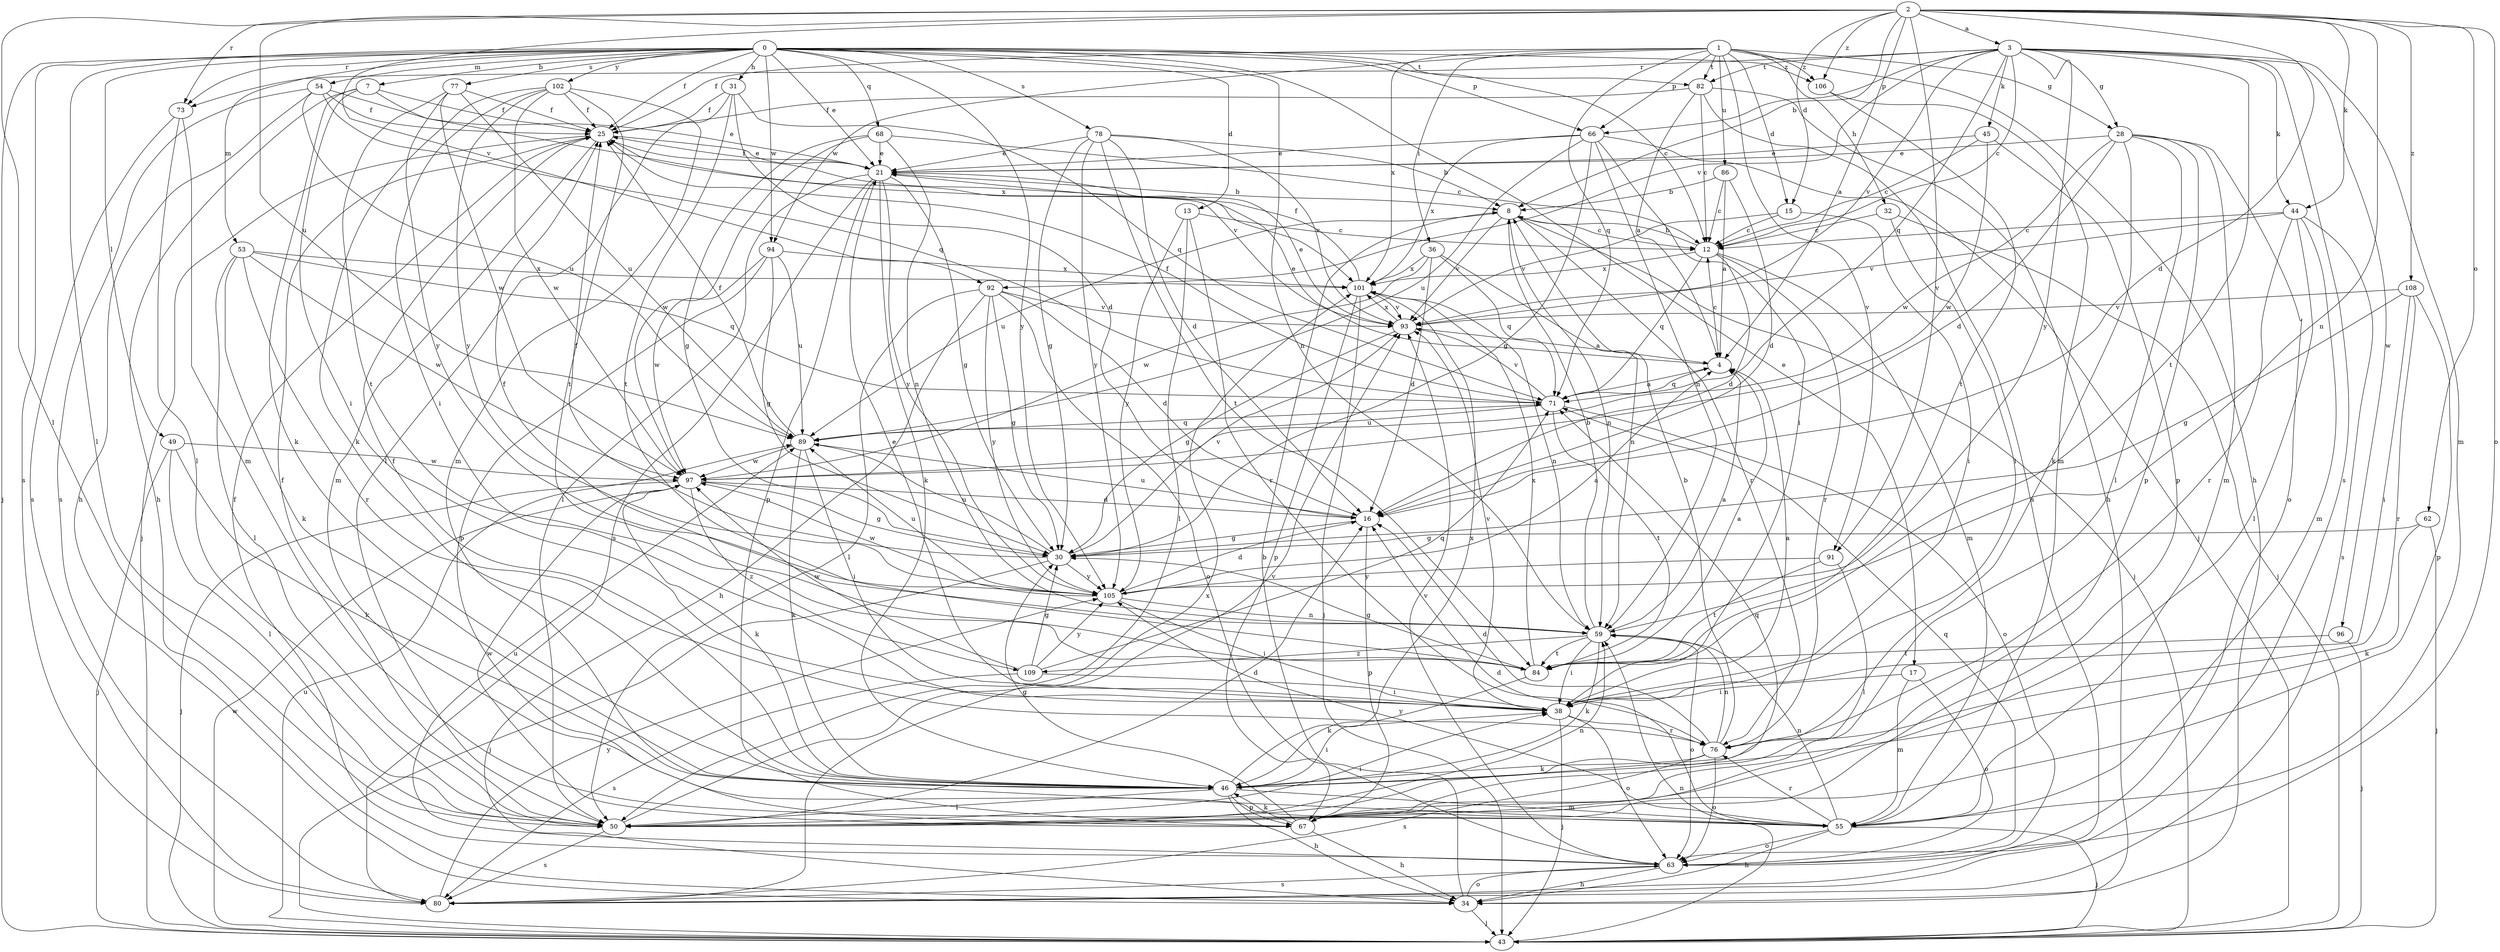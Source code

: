 strict digraph  {
0;
1;
2;
3;
4;
7;
8;
12;
13;
15;
16;
17;
21;
25;
28;
30;
31;
32;
34;
36;
38;
43;
44;
45;
46;
49;
50;
53;
54;
55;
59;
62;
63;
66;
67;
68;
71;
73;
76;
77;
78;
80;
82;
84;
86;
89;
91;
92;
93;
94;
96;
97;
101;
102;
105;
106;
108;
109;
0 -> 7  [label=b];
0 -> 12  [label=c];
0 -> 13  [label=d];
0 -> 17  [label=e];
0 -> 21  [label=e];
0 -> 25  [label=f];
0 -> 31  [label=h];
0 -> 43  [label=j];
0 -> 49  [label=l];
0 -> 50  [label=l];
0 -> 53  [label=m];
0 -> 54  [label=m];
0 -> 59  [label=n];
0 -> 66  [label=p];
0 -> 68  [label=q];
0 -> 73  [label=r];
0 -> 77  [label=s];
0 -> 78  [label=s];
0 -> 80  [label=s];
0 -> 82  [label=t];
0 -> 94  [label=w];
0 -> 102  [label=y];
0 -> 105  [label=y];
0 -> 106  [label=z];
1 -> 15  [label=d];
1 -> 25  [label=f];
1 -> 28  [label=g];
1 -> 32  [label=h];
1 -> 34  [label=h];
1 -> 36  [label=i];
1 -> 66  [label=p];
1 -> 71  [label=q];
1 -> 82  [label=t];
1 -> 86  [label=u];
1 -> 91  [label=v];
1 -> 94  [label=w];
1 -> 101  [label=x];
1 -> 106  [label=z];
2 -> 3  [label=a];
2 -> 4  [label=a];
2 -> 8  [label=b];
2 -> 15  [label=d];
2 -> 16  [label=d];
2 -> 44  [label=k];
2 -> 50  [label=l];
2 -> 59  [label=n];
2 -> 62  [label=o];
2 -> 63  [label=o];
2 -> 73  [label=r];
2 -> 89  [label=u];
2 -> 91  [label=v];
2 -> 92  [label=v];
2 -> 106  [label=z];
2 -> 108  [label=z];
3 -> 12  [label=c];
3 -> 28  [label=g];
3 -> 44  [label=k];
3 -> 45  [label=k];
3 -> 55  [label=m];
3 -> 66  [label=p];
3 -> 71  [label=q];
3 -> 73  [label=r];
3 -> 80  [label=s];
3 -> 82  [label=t];
3 -> 84  [label=t];
3 -> 92  [label=v];
3 -> 93  [label=v];
3 -> 96  [label=w];
3 -> 105  [label=y];
4 -> 12  [label=c];
4 -> 21  [label=e];
4 -> 71  [label=q];
7 -> 25  [label=f];
7 -> 34  [label=h];
7 -> 38  [label=i];
7 -> 46  [label=k];
7 -> 101  [label=x];
8 -> 12  [label=c];
8 -> 43  [label=j];
8 -> 59  [label=n];
8 -> 76  [label=r];
8 -> 89  [label=u];
8 -> 93  [label=v];
12 -> 8  [label=b];
12 -> 16  [label=d];
12 -> 55  [label=m];
12 -> 71  [label=q];
12 -> 76  [label=r];
12 -> 101  [label=x];
13 -> 12  [label=c];
13 -> 50  [label=l];
13 -> 76  [label=r];
13 -> 105  [label=y];
15 -> 12  [label=c];
15 -> 38  [label=i];
15 -> 93  [label=v];
16 -> 30  [label=g];
16 -> 67  [label=p];
16 -> 89  [label=u];
17 -> 38  [label=i];
17 -> 55  [label=m];
17 -> 63  [label=o];
21 -> 8  [label=b];
21 -> 25  [label=f];
21 -> 30  [label=g];
21 -> 46  [label=k];
21 -> 50  [label=l];
21 -> 67  [label=p];
21 -> 80  [label=s];
21 -> 105  [label=y];
25 -> 21  [label=e];
25 -> 43  [label=j];
25 -> 55  [label=m];
25 -> 93  [label=v];
28 -> 16  [label=d];
28 -> 21  [label=e];
28 -> 46  [label=k];
28 -> 50  [label=l];
28 -> 55  [label=m];
28 -> 63  [label=o];
28 -> 67  [label=p];
28 -> 97  [label=w];
30 -> 25  [label=f];
30 -> 43  [label=j];
30 -> 89  [label=u];
30 -> 93  [label=v];
30 -> 105  [label=y];
31 -> 16  [label=d];
31 -> 25  [label=f];
31 -> 50  [label=l];
31 -> 71  [label=q];
31 -> 84  [label=t];
32 -> 12  [label=c];
32 -> 38  [label=i];
32 -> 43  [label=j];
34 -> 8  [label=b];
34 -> 43  [label=j];
34 -> 63  [label=o];
36 -> 16  [label=d];
36 -> 59  [label=n];
36 -> 71  [label=q];
36 -> 97  [label=w];
36 -> 101  [label=x];
38 -> 4  [label=a];
38 -> 21  [label=e];
38 -> 43  [label=j];
38 -> 63  [label=o];
38 -> 76  [label=r];
38 -> 93  [label=v];
43 -> 59  [label=n];
43 -> 89  [label=u];
43 -> 97  [label=w];
44 -> 12  [label=c];
44 -> 50  [label=l];
44 -> 55  [label=m];
44 -> 76  [label=r];
44 -> 80  [label=s];
44 -> 93  [label=v];
45 -> 12  [label=c];
45 -> 21  [label=e];
45 -> 67  [label=p];
45 -> 97  [label=w];
46 -> 25  [label=f];
46 -> 34  [label=h];
46 -> 38  [label=i];
46 -> 50  [label=l];
46 -> 55  [label=m];
46 -> 67  [label=p];
46 -> 101  [label=x];
49 -> 43  [label=j];
49 -> 46  [label=k];
49 -> 50  [label=l];
49 -> 97  [label=w];
50 -> 16  [label=d];
50 -> 25  [label=f];
50 -> 38  [label=i];
50 -> 59  [label=n];
50 -> 71  [label=q];
50 -> 80  [label=s];
50 -> 93  [label=v];
53 -> 46  [label=k];
53 -> 50  [label=l];
53 -> 71  [label=q];
53 -> 76  [label=r];
53 -> 97  [label=w];
53 -> 101  [label=x];
54 -> 21  [label=e];
54 -> 25  [label=f];
54 -> 34  [label=h];
54 -> 71  [label=q];
54 -> 80  [label=s];
54 -> 89  [label=u];
55 -> 16  [label=d];
55 -> 34  [label=h];
55 -> 43  [label=j];
55 -> 59  [label=n];
55 -> 63  [label=o];
55 -> 76  [label=r];
55 -> 105  [label=y];
59 -> 4  [label=a];
59 -> 8  [label=b];
59 -> 25  [label=f];
59 -> 38  [label=i];
59 -> 46  [label=k];
59 -> 63  [label=o];
59 -> 84  [label=t];
59 -> 109  [label=z];
62 -> 30  [label=g];
62 -> 43  [label=j];
62 -> 46  [label=k];
63 -> 25  [label=f];
63 -> 34  [label=h];
63 -> 71  [label=q];
63 -> 80  [label=s];
63 -> 89  [label=u];
63 -> 93  [label=v];
66 -> 21  [label=e];
66 -> 30  [label=g];
66 -> 38  [label=i];
66 -> 43  [label=j];
66 -> 59  [label=n];
66 -> 89  [label=u];
66 -> 101  [label=x];
67 -> 30  [label=g];
67 -> 34  [label=h];
67 -> 46  [label=k];
67 -> 97  [label=w];
68 -> 12  [label=c];
68 -> 21  [label=e];
68 -> 30  [label=g];
68 -> 59  [label=n];
68 -> 97  [label=w];
71 -> 4  [label=a];
71 -> 25  [label=f];
71 -> 63  [label=o];
71 -> 84  [label=t];
71 -> 89  [label=u];
71 -> 93  [label=v];
73 -> 50  [label=l];
73 -> 55  [label=m];
73 -> 80  [label=s];
76 -> 8  [label=b];
76 -> 16  [label=d];
76 -> 46  [label=k];
76 -> 59  [label=n];
76 -> 63  [label=o];
76 -> 80  [label=s];
77 -> 25  [label=f];
77 -> 84  [label=t];
77 -> 89  [label=u];
77 -> 97  [label=w];
77 -> 105  [label=y];
78 -> 8  [label=b];
78 -> 16  [label=d];
78 -> 21  [label=e];
78 -> 30  [label=g];
78 -> 84  [label=t];
78 -> 93  [label=v];
78 -> 105  [label=y];
80 -> 101  [label=x];
80 -> 105  [label=y];
82 -> 4  [label=a];
82 -> 12  [label=c];
82 -> 25  [label=f];
82 -> 34  [label=h];
82 -> 80  [label=s];
84 -> 4  [label=a];
84 -> 30  [label=g];
84 -> 46  [label=k];
84 -> 101  [label=x];
86 -> 4  [label=a];
86 -> 8  [label=b];
86 -> 12  [label=c];
86 -> 16  [label=d];
89 -> 25  [label=f];
89 -> 38  [label=i];
89 -> 46  [label=k];
89 -> 71  [label=q];
89 -> 97  [label=w];
91 -> 50  [label=l];
91 -> 84  [label=t];
91 -> 105  [label=y];
92 -> 16  [label=d];
92 -> 30  [label=g];
92 -> 34  [label=h];
92 -> 50  [label=l];
92 -> 63  [label=o];
92 -> 93  [label=v];
92 -> 105  [label=y];
93 -> 4  [label=a];
93 -> 21  [label=e];
93 -> 30  [label=g];
93 -> 101  [label=x];
94 -> 30  [label=g];
94 -> 67  [label=p];
94 -> 89  [label=u];
94 -> 97  [label=w];
94 -> 101  [label=x];
96 -> 43  [label=j];
96 -> 84  [label=t];
97 -> 16  [label=d];
97 -> 30  [label=g];
97 -> 43  [label=j];
97 -> 46  [label=k];
97 -> 109  [label=z];
101 -> 25  [label=f];
101 -> 43  [label=j];
101 -> 59  [label=n];
101 -> 67  [label=p];
101 -> 93  [label=v];
102 -> 25  [label=f];
102 -> 38  [label=i];
102 -> 46  [label=k];
102 -> 55  [label=m];
102 -> 84  [label=t];
102 -> 97  [label=w];
102 -> 105  [label=y];
105 -> 4  [label=a];
105 -> 16  [label=d];
105 -> 38  [label=i];
105 -> 59  [label=n];
105 -> 89  [label=u];
105 -> 97  [label=w];
106 -> 55  [label=m];
106 -> 84  [label=t];
108 -> 30  [label=g];
108 -> 38  [label=i];
108 -> 67  [label=p];
108 -> 76  [label=r];
108 -> 93  [label=v];
109 -> 30  [label=g];
109 -> 38  [label=i];
109 -> 71  [label=q];
109 -> 80  [label=s];
109 -> 97  [label=w];
109 -> 105  [label=y];
}
